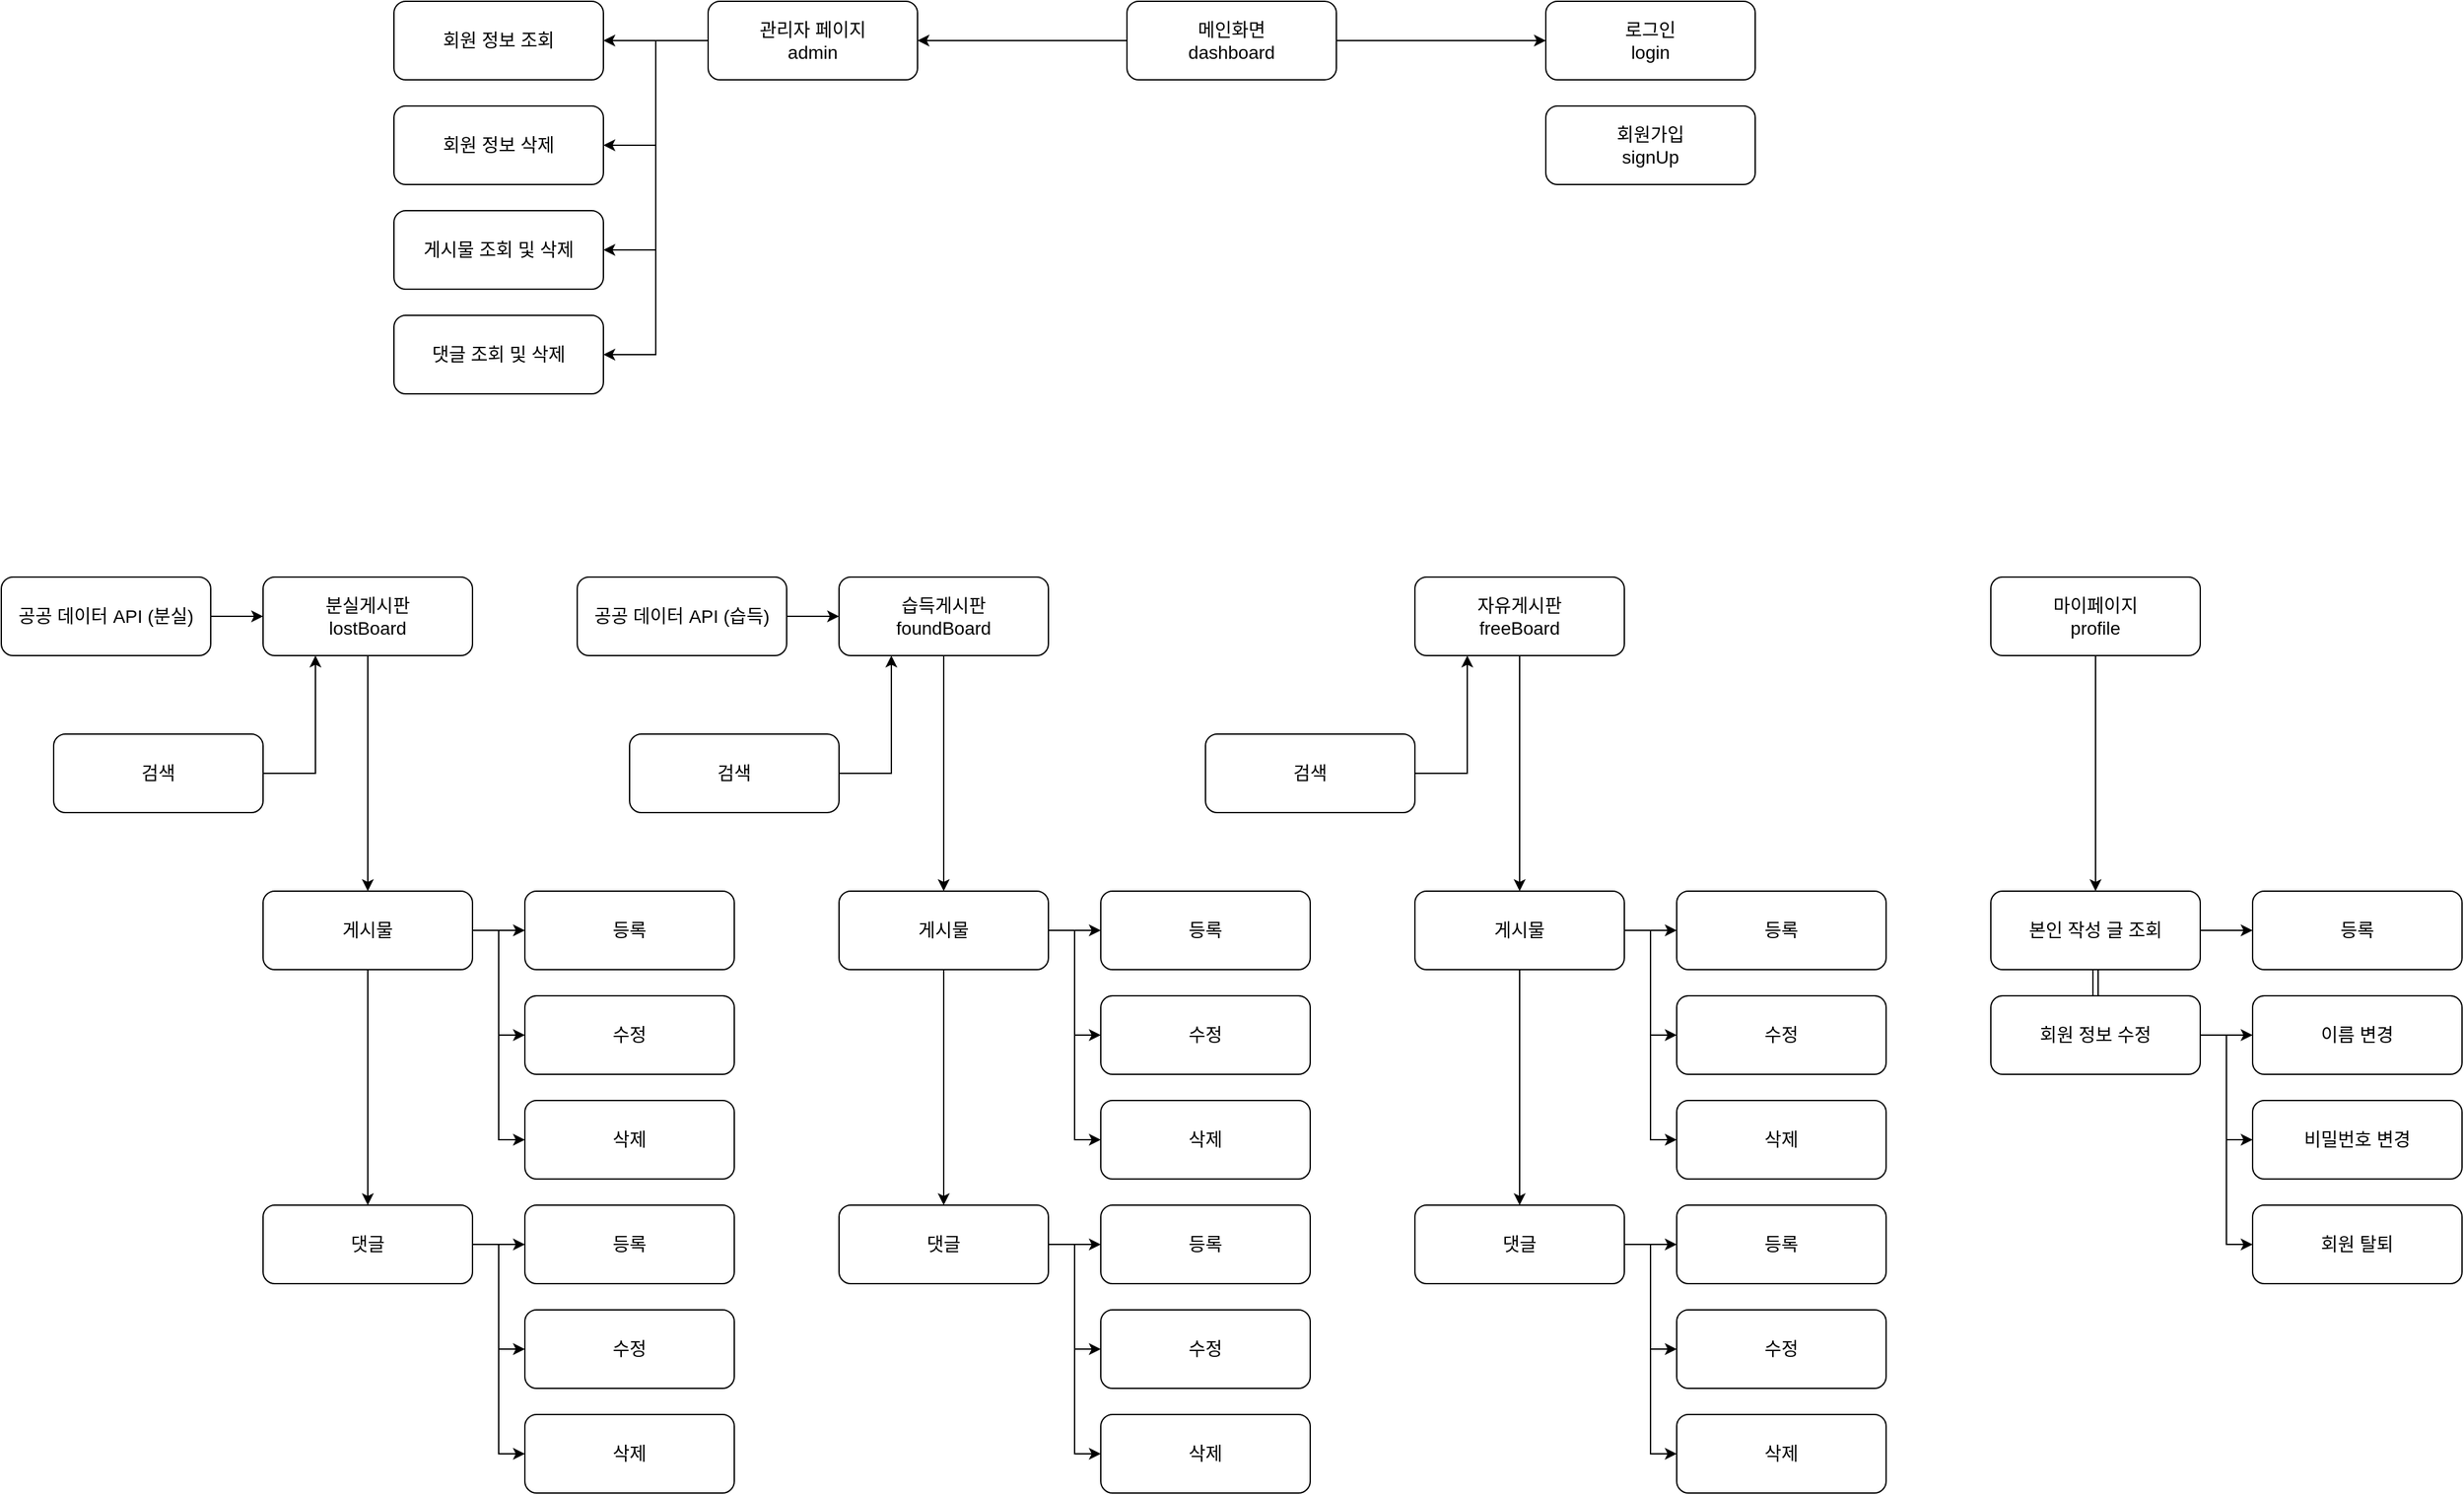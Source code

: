 <mxfile version="26.0.2">
  <diagram name="페이지-1" id="_87OChc9BNhwI5TAwqnL">
    <mxGraphModel dx="2571" dy="1059" grid="1" gridSize="10" guides="1" tooltips="1" connect="1" arrows="1" fold="1" page="1" pageScale="1" pageWidth="827" pageHeight="1169" math="0" shadow="0">
      <root>
        <mxCell id="0" />
        <mxCell id="1" parent="0" />
        <mxCell id="xvEcZ2uiqvQhT_U-qP0b-131" style="edgeStyle=orthogonalEdgeStyle;rounded=0;orthogonalLoop=1;jettySize=auto;html=1;exitX=0;exitY=0.5;exitDx=0;exitDy=0;entryX=1;entryY=0.5;entryDx=0;entryDy=0;" edge="1" parent="1" source="xvEcZ2uiqvQhT_U-qP0b-1" target="xvEcZ2uiqvQhT_U-qP0b-95">
          <mxGeometry relative="1" as="geometry" />
        </mxCell>
        <mxCell id="xvEcZ2uiqvQhT_U-qP0b-136" style="edgeStyle=orthogonalEdgeStyle;rounded=0;orthogonalLoop=1;jettySize=auto;html=1;exitX=1;exitY=0.5;exitDx=0;exitDy=0;entryX=0;entryY=0.5;entryDx=0;entryDy=0;" edge="1" parent="1" source="xvEcZ2uiqvQhT_U-qP0b-1" target="xvEcZ2uiqvQhT_U-qP0b-101">
          <mxGeometry relative="1" as="geometry" />
        </mxCell>
        <mxCell id="xvEcZ2uiqvQhT_U-qP0b-1" value="&lt;font style=&quot;font-size: 14px;&quot;&gt;메인화면&lt;/font&gt;&lt;div&gt;&lt;font style=&quot;font-size: 14px;&quot;&gt;dashboard&lt;/font&gt;&lt;/div&gt;" style="rounded=1;whiteSpace=wrap;html=1;" vertex="1" parent="1">
          <mxGeometry x="320" y="370" width="160" height="60" as="geometry" />
        </mxCell>
        <mxCell id="xvEcZ2uiqvQhT_U-qP0b-132" style="edgeStyle=orthogonalEdgeStyle;rounded=0;orthogonalLoop=1;jettySize=auto;html=1;exitX=0;exitY=0.5;exitDx=0;exitDy=0;entryX=1;entryY=0.5;entryDx=0;entryDy=0;" edge="1" parent="1" source="xvEcZ2uiqvQhT_U-qP0b-95" target="xvEcZ2uiqvQhT_U-qP0b-97">
          <mxGeometry relative="1" as="geometry" />
        </mxCell>
        <mxCell id="xvEcZ2uiqvQhT_U-qP0b-133" style="edgeStyle=orthogonalEdgeStyle;rounded=0;orthogonalLoop=1;jettySize=auto;html=1;exitX=0;exitY=0.5;exitDx=0;exitDy=0;entryX=1;entryY=0.5;entryDx=0;entryDy=0;" edge="1" parent="1" source="xvEcZ2uiqvQhT_U-qP0b-95" target="xvEcZ2uiqvQhT_U-qP0b-98">
          <mxGeometry relative="1" as="geometry" />
        </mxCell>
        <mxCell id="xvEcZ2uiqvQhT_U-qP0b-134" style="edgeStyle=orthogonalEdgeStyle;rounded=0;orthogonalLoop=1;jettySize=auto;html=1;exitX=0;exitY=0.5;exitDx=0;exitDy=0;entryX=1;entryY=0.5;entryDx=0;entryDy=0;" edge="1" parent="1" source="xvEcZ2uiqvQhT_U-qP0b-95" target="xvEcZ2uiqvQhT_U-qP0b-99">
          <mxGeometry relative="1" as="geometry" />
        </mxCell>
        <mxCell id="xvEcZ2uiqvQhT_U-qP0b-135" style="edgeStyle=orthogonalEdgeStyle;rounded=0;orthogonalLoop=1;jettySize=auto;html=1;exitX=0;exitY=0.5;exitDx=0;exitDy=0;entryX=1;entryY=0.5;entryDx=0;entryDy=0;" edge="1" parent="1" source="xvEcZ2uiqvQhT_U-qP0b-95" target="xvEcZ2uiqvQhT_U-qP0b-100">
          <mxGeometry relative="1" as="geometry" />
        </mxCell>
        <mxCell id="xvEcZ2uiqvQhT_U-qP0b-95" value="&lt;span style=&quot;font-size: 14px;&quot;&gt;관리자 페이지&lt;/span&gt;&lt;div&gt;&lt;span style=&quot;font-size: 14px;&quot;&gt;admin&lt;/span&gt;&lt;/div&gt;" style="rounded=1;whiteSpace=wrap;html=1;" vertex="1" parent="1">
          <mxGeometry y="370" width="160" height="60" as="geometry" />
        </mxCell>
        <mxCell id="xvEcZ2uiqvQhT_U-qP0b-97" value="&lt;span style=&quot;font-size: 14px;&quot;&gt;회원 정보 조회&lt;/span&gt;" style="rounded=1;whiteSpace=wrap;html=1;" vertex="1" parent="1">
          <mxGeometry x="-240" y="370" width="160" height="60" as="geometry" />
        </mxCell>
        <mxCell id="xvEcZ2uiqvQhT_U-qP0b-98" value="&lt;span style=&quot;font-size: 14px;&quot;&gt;회원 정보 삭제&lt;/span&gt;" style="rounded=1;whiteSpace=wrap;html=1;" vertex="1" parent="1">
          <mxGeometry x="-240" y="450" width="160" height="60" as="geometry" />
        </mxCell>
        <mxCell id="xvEcZ2uiqvQhT_U-qP0b-99" value="&lt;span style=&quot;font-size: 14px;&quot;&gt;게시물 조회 및 삭제&lt;/span&gt;" style="rounded=1;whiteSpace=wrap;html=1;" vertex="1" parent="1">
          <mxGeometry x="-240" y="530" width="160" height="60" as="geometry" />
        </mxCell>
        <mxCell id="xvEcZ2uiqvQhT_U-qP0b-100" value="&lt;span style=&quot;font-size: 14px;&quot;&gt;댓글 조회 및 삭제&lt;/span&gt;" style="rounded=1;whiteSpace=wrap;html=1;" vertex="1" parent="1">
          <mxGeometry x="-240" y="610" width="160" height="60" as="geometry" />
        </mxCell>
        <mxCell id="xvEcZ2uiqvQhT_U-qP0b-101" value="&lt;span style=&quot;font-size: 14px;&quot;&gt;로그인&lt;/span&gt;&lt;div&gt;&lt;span style=&quot;font-size: 14px;&quot;&gt;login&lt;/span&gt;&lt;/div&gt;" style="rounded=1;whiteSpace=wrap;html=1;" vertex="1" parent="1">
          <mxGeometry x="640" y="370" width="160" height="60" as="geometry" />
        </mxCell>
        <mxCell id="xvEcZ2uiqvQhT_U-qP0b-102" value="&lt;span style=&quot;font-size: 14px;&quot;&gt;회원가입&lt;/span&gt;&lt;div&gt;&lt;span style=&quot;font-size: 14px;&quot;&gt;signUp&lt;/span&gt;&lt;/div&gt;" style="rounded=1;whiteSpace=wrap;html=1;" vertex="1" parent="1">
          <mxGeometry x="640" y="450" width="160" height="60" as="geometry" />
        </mxCell>
        <mxCell id="xvEcZ2uiqvQhT_U-qP0b-181" style="edgeStyle=orthogonalEdgeStyle;rounded=0;orthogonalLoop=1;jettySize=auto;html=1;exitX=0.5;exitY=1;exitDx=0;exitDy=0;entryX=0.5;entryY=0;entryDx=0;entryDy=0;" edge="1" parent="1" source="xvEcZ2uiqvQhT_U-qP0b-103" target="xvEcZ2uiqvQhT_U-qP0b-107">
          <mxGeometry relative="1" as="geometry" />
        </mxCell>
        <mxCell id="xvEcZ2uiqvQhT_U-qP0b-103" value="&lt;span style=&quot;font-size: 14px;&quot;&gt;분실게시판&lt;/span&gt;&lt;div&gt;&lt;span style=&quot;font-size: 14px;&quot;&gt;lostBoard&lt;/span&gt;&lt;/div&gt;" style="rounded=1;whiteSpace=wrap;html=1;" vertex="1" parent="1">
          <mxGeometry x="-340" y="810" width="160" height="60" as="geometry" />
        </mxCell>
        <mxCell id="xvEcZ2uiqvQhT_U-qP0b-104" value="&lt;span style=&quot;font-size: 14px;&quot;&gt;삭제&lt;/span&gt;" style="rounded=1;whiteSpace=wrap;html=1;" vertex="1" parent="1">
          <mxGeometry x="-140" y="1210" width="160" height="60" as="geometry" />
        </mxCell>
        <mxCell id="xvEcZ2uiqvQhT_U-qP0b-105" value="&lt;span style=&quot;font-size: 14px;&quot;&gt;등록&lt;/span&gt;" style="rounded=1;whiteSpace=wrap;html=1;" vertex="1" parent="1">
          <mxGeometry x="-140" y="1050" width="160" height="60" as="geometry" />
        </mxCell>
        <mxCell id="xvEcZ2uiqvQhT_U-qP0b-106" value="&lt;span style=&quot;font-size: 14px;&quot;&gt;수정&lt;/span&gt;" style="rounded=1;whiteSpace=wrap;html=1;" vertex="1" parent="1">
          <mxGeometry x="-140" y="1130" width="160" height="60" as="geometry" />
        </mxCell>
        <mxCell id="xvEcZ2uiqvQhT_U-qP0b-182" style="edgeStyle=orthogonalEdgeStyle;rounded=0;orthogonalLoop=1;jettySize=auto;html=1;exitX=0.5;exitY=1;exitDx=0;exitDy=0;entryX=0.5;entryY=0;entryDx=0;entryDy=0;" edge="1" parent="1" source="xvEcZ2uiqvQhT_U-qP0b-107" target="xvEcZ2uiqvQhT_U-qP0b-111">
          <mxGeometry relative="1" as="geometry" />
        </mxCell>
        <mxCell id="xvEcZ2uiqvQhT_U-qP0b-183" style="edgeStyle=orthogonalEdgeStyle;rounded=0;orthogonalLoop=1;jettySize=auto;html=1;exitX=1;exitY=0.5;exitDx=0;exitDy=0;entryX=0;entryY=0.5;entryDx=0;entryDy=0;" edge="1" parent="1" source="xvEcZ2uiqvQhT_U-qP0b-107" target="xvEcZ2uiqvQhT_U-qP0b-105">
          <mxGeometry relative="1" as="geometry" />
        </mxCell>
        <mxCell id="xvEcZ2uiqvQhT_U-qP0b-184" style="edgeStyle=orthogonalEdgeStyle;rounded=0;orthogonalLoop=1;jettySize=auto;html=1;exitX=1;exitY=0.5;exitDx=0;exitDy=0;entryX=0;entryY=0.5;entryDx=0;entryDy=0;" edge="1" parent="1" source="xvEcZ2uiqvQhT_U-qP0b-107" target="xvEcZ2uiqvQhT_U-qP0b-106">
          <mxGeometry relative="1" as="geometry" />
        </mxCell>
        <mxCell id="xvEcZ2uiqvQhT_U-qP0b-185" style="edgeStyle=orthogonalEdgeStyle;rounded=0;orthogonalLoop=1;jettySize=auto;html=1;exitX=1;exitY=0.5;exitDx=0;exitDy=0;entryX=0;entryY=0.5;entryDx=0;entryDy=0;" edge="1" parent="1" source="xvEcZ2uiqvQhT_U-qP0b-107" target="xvEcZ2uiqvQhT_U-qP0b-104">
          <mxGeometry relative="1" as="geometry" />
        </mxCell>
        <mxCell id="xvEcZ2uiqvQhT_U-qP0b-107" value="&lt;span style=&quot;font-size: 14px;&quot;&gt;게시물&lt;/span&gt;" style="rounded=1;whiteSpace=wrap;html=1;" vertex="1" parent="1">
          <mxGeometry x="-340" y="1050" width="160" height="60" as="geometry" />
        </mxCell>
        <mxCell id="xvEcZ2uiqvQhT_U-qP0b-108" value="&lt;span style=&quot;font-size: 14px;&quot;&gt;삭제&lt;/span&gt;" style="rounded=1;whiteSpace=wrap;html=1;" vertex="1" parent="1">
          <mxGeometry x="-140" y="1450" width="160" height="60" as="geometry" />
        </mxCell>
        <mxCell id="xvEcZ2uiqvQhT_U-qP0b-109" value="&lt;span style=&quot;font-size: 14px;&quot;&gt;등록&lt;/span&gt;" style="rounded=1;whiteSpace=wrap;html=1;" vertex="1" parent="1">
          <mxGeometry x="-140" y="1290" width="160" height="60" as="geometry" />
        </mxCell>
        <mxCell id="xvEcZ2uiqvQhT_U-qP0b-110" value="&lt;span style=&quot;font-size: 14px;&quot;&gt;수정&lt;/span&gt;" style="rounded=1;whiteSpace=wrap;html=1;" vertex="1" parent="1">
          <mxGeometry x="-140" y="1370" width="160" height="60" as="geometry" />
        </mxCell>
        <mxCell id="xvEcZ2uiqvQhT_U-qP0b-186" style="edgeStyle=orthogonalEdgeStyle;rounded=0;orthogonalLoop=1;jettySize=auto;html=1;exitX=1;exitY=0.5;exitDx=0;exitDy=0;entryX=0;entryY=0.5;entryDx=0;entryDy=0;" edge="1" parent="1" source="xvEcZ2uiqvQhT_U-qP0b-111" target="xvEcZ2uiqvQhT_U-qP0b-109">
          <mxGeometry relative="1" as="geometry" />
        </mxCell>
        <mxCell id="xvEcZ2uiqvQhT_U-qP0b-187" style="edgeStyle=orthogonalEdgeStyle;rounded=0;orthogonalLoop=1;jettySize=auto;html=1;exitX=1;exitY=0.5;exitDx=0;exitDy=0;entryX=0;entryY=0.5;entryDx=0;entryDy=0;" edge="1" parent="1" source="xvEcZ2uiqvQhT_U-qP0b-111" target="xvEcZ2uiqvQhT_U-qP0b-110">
          <mxGeometry relative="1" as="geometry" />
        </mxCell>
        <mxCell id="xvEcZ2uiqvQhT_U-qP0b-188" style="edgeStyle=orthogonalEdgeStyle;rounded=0;orthogonalLoop=1;jettySize=auto;html=1;exitX=1;exitY=0.5;exitDx=0;exitDy=0;entryX=0;entryY=0.5;entryDx=0;entryDy=0;" edge="1" parent="1" source="xvEcZ2uiqvQhT_U-qP0b-111" target="xvEcZ2uiqvQhT_U-qP0b-108">
          <mxGeometry relative="1" as="geometry" />
        </mxCell>
        <mxCell id="xvEcZ2uiqvQhT_U-qP0b-111" value="&lt;span style=&quot;font-size: 14px;&quot;&gt;댓글&lt;/span&gt;" style="rounded=1;whiteSpace=wrap;html=1;" vertex="1" parent="1">
          <mxGeometry x="-340" y="1290" width="160" height="60" as="geometry" />
        </mxCell>
        <mxCell id="xvEcZ2uiqvQhT_U-qP0b-189" style="edgeStyle=orthogonalEdgeStyle;rounded=0;orthogonalLoop=1;jettySize=auto;html=1;exitX=0.5;exitY=1;exitDx=0;exitDy=0;entryX=0.5;entryY=0;entryDx=0;entryDy=0;" edge="1" parent="1" source="xvEcZ2uiqvQhT_U-qP0b-142" target="xvEcZ2uiqvQhT_U-qP0b-146">
          <mxGeometry relative="1" as="geometry" />
        </mxCell>
        <mxCell id="xvEcZ2uiqvQhT_U-qP0b-142" value="&lt;span style=&quot;font-size: 14px;&quot;&gt;습득게시판&lt;/span&gt;&lt;div&gt;&lt;span style=&quot;font-size: 14px;&quot;&gt;foundBoard&lt;/span&gt;&lt;/div&gt;" style="rounded=1;whiteSpace=wrap;html=1;" vertex="1" parent="1">
          <mxGeometry x="100" y="810" width="160" height="60" as="geometry" />
        </mxCell>
        <mxCell id="xvEcZ2uiqvQhT_U-qP0b-143" value="&lt;span style=&quot;font-size: 14px;&quot;&gt;삭제&lt;/span&gt;" style="rounded=1;whiteSpace=wrap;html=1;" vertex="1" parent="1">
          <mxGeometry x="300" y="1210" width="160" height="60" as="geometry" />
        </mxCell>
        <mxCell id="xvEcZ2uiqvQhT_U-qP0b-144" value="&lt;span style=&quot;font-size: 14px;&quot;&gt;등록&lt;/span&gt;" style="rounded=1;whiteSpace=wrap;html=1;" vertex="1" parent="1">
          <mxGeometry x="300" y="1050" width="160" height="60" as="geometry" />
        </mxCell>
        <mxCell id="xvEcZ2uiqvQhT_U-qP0b-145" value="&lt;span style=&quot;font-size: 14px;&quot;&gt;수정&lt;/span&gt;" style="rounded=1;whiteSpace=wrap;html=1;" vertex="1" parent="1">
          <mxGeometry x="300" y="1130" width="160" height="60" as="geometry" />
        </mxCell>
        <mxCell id="xvEcZ2uiqvQhT_U-qP0b-190" style="edgeStyle=orthogonalEdgeStyle;rounded=0;orthogonalLoop=1;jettySize=auto;html=1;exitX=0.5;exitY=1;exitDx=0;exitDy=0;entryX=0.5;entryY=0;entryDx=0;entryDy=0;" edge="1" parent="1" source="xvEcZ2uiqvQhT_U-qP0b-146" target="xvEcZ2uiqvQhT_U-qP0b-150">
          <mxGeometry relative="1" as="geometry" />
        </mxCell>
        <mxCell id="xvEcZ2uiqvQhT_U-qP0b-191" style="edgeStyle=orthogonalEdgeStyle;rounded=0;orthogonalLoop=1;jettySize=auto;html=1;exitX=1;exitY=0.5;exitDx=0;exitDy=0;entryX=0;entryY=0.5;entryDx=0;entryDy=0;" edge="1" parent="1" source="xvEcZ2uiqvQhT_U-qP0b-146" target="xvEcZ2uiqvQhT_U-qP0b-144">
          <mxGeometry relative="1" as="geometry" />
        </mxCell>
        <mxCell id="xvEcZ2uiqvQhT_U-qP0b-192" style="edgeStyle=orthogonalEdgeStyle;rounded=0;orthogonalLoop=1;jettySize=auto;html=1;exitX=1;exitY=0.5;exitDx=0;exitDy=0;entryX=0;entryY=0.5;entryDx=0;entryDy=0;" edge="1" parent="1" source="xvEcZ2uiqvQhT_U-qP0b-146" target="xvEcZ2uiqvQhT_U-qP0b-145">
          <mxGeometry relative="1" as="geometry" />
        </mxCell>
        <mxCell id="xvEcZ2uiqvQhT_U-qP0b-193" style="edgeStyle=orthogonalEdgeStyle;rounded=0;orthogonalLoop=1;jettySize=auto;html=1;exitX=1;exitY=0.5;exitDx=0;exitDy=0;entryX=0;entryY=0.5;entryDx=0;entryDy=0;" edge="1" parent="1" source="xvEcZ2uiqvQhT_U-qP0b-146" target="xvEcZ2uiqvQhT_U-qP0b-143">
          <mxGeometry relative="1" as="geometry" />
        </mxCell>
        <mxCell id="xvEcZ2uiqvQhT_U-qP0b-146" value="&lt;span style=&quot;font-size: 14px;&quot;&gt;게시물&lt;/span&gt;" style="rounded=1;whiteSpace=wrap;html=1;" vertex="1" parent="1">
          <mxGeometry x="100" y="1050" width="160" height="60" as="geometry" />
        </mxCell>
        <mxCell id="xvEcZ2uiqvQhT_U-qP0b-147" value="&lt;span style=&quot;font-size: 14px;&quot;&gt;삭제&lt;/span&gt;" style="rounded=1;whiteSpace=wrap;html=1;" vertex="1" parent="1">
          <mxGeometry x="300" y="1450" width="160" height="60" as="geometry" />
        </mxCell>
        <mxCell id="xvEcZ2uiqvQhT_U-qP0b-148" value="&lt;span style=&quot;font-size: 14px;&quot;&gt;등록&lt;/span&gt;" style="rounded=1;whiteSpace=wrap;html=1;" vertex="1" parent="1">
          <mxGeometry x="300" y="1290" width="160" height="60" as="geometry" />
        </mxCell>
        <mxCell id="xvEcZ2uiqvQhT_U-qP0b-149" value="&lt;span style=&quot;font-size: 14px;&quot;&gt;수정&lt;/span&gt;" style="rounded=1;whiteSpace=wrap;html=1;" vertex="1" parent="1">
          <mxGeometry x="300" y="1370" width="160" height="60" as="geometry" />
        </mxCell>
        <mxCell id="xvEcZ2uiqvQhT_U-qP0b-194" style="edgeStyle=orthogonalEdgeStyle;rounded=0;orthogonalLoop=1;jettySize=auto;html=1;exitX=1;exitY=0.5;exitDx=0;exitDy=0;entryX=0;entryY=0.5;entryDx=0;entryDy=0;" edge="1" parent="1" source="xvEcZ2uiqvQhT_U-qP0b-150" target="xvEcZ2uiqvQhT_U-qP0b-148">
          <mxGeometry relative="1" as="geometry" />
        </mxCell>
        <mxCell id="xvEcZ2uiqvQhT_U-qP0b-195" style="edgeStyle=orthogonalEdgeStyle;rounded=0;orthogonalLoop=1;jettySize=auto;html=1;exitX=1;exitY=0.5;exitDx=0;exitDy=0;entryX=0;entryY=0.5;entryDx=0;entryDy=0;" edge="1" parent="1" source="xvEcZ2uiqvQhT_U-qP0b-150" target="xvEcZ2uiqvQhT_U-qP0b-149">
          <mxGeometry relative="1" as="geometry" />
        </mxCell>
        <mxCell id="xvEcZ2uiqvQhT_U-qP0b-196" style="edgeStyle=orthogonalEdgeStyle;rounded=0;orthogonalLoop=1;jettySize=auto;html=1;exitX=1;exitY=0.5;exitDx=0;exitDy=0;entryX=0;entryY=0.5;entryDx=0;entryDy=0;" edge="1" parent="1" source="xvEcZ2uiqvQhT_U-qP0b-150" target="xvEcZ2uiqvQhT_U-qP0b-147">
          <mxGeometry relative="1" as="geometry" />
        </mxCell>
        <mxCell id="xvEcZ2uiqvQhT_U-qP0b-150" value="&lt;span style=&quot;font-size: 14px;&quot;&gt;댓글&lt;/span&gt;" style="rounded=1;whiteSpace=wrap;html=1;" vertex="1" parent="1">
          <mxGeometry x="100" y="1290" width="160" height="60" as="geometry" />
        </mxCell>
        <mxCell id="xvEcZ2uiqvQhT_U-qP0b-197" style="edgeStyle=orthogonalEdgeStyle;rounded=0;orthogonalLoop=1;jettySize=auto;html=1;exitX=0.5;exitY=1;exitDx=0;exitDy=0;entryX=0.5;entryY=0;entryDx=0;entryDy=0;" edge="1" parent="1" source="xvEcZ2uiqvQhT_U-qP0b-151" target="xvEcZ2uiqvQhT_U-qP0b-155">
          <mxGeometry relative="1" as="geometry" />
        </mxCell>
        <mxCell id="xvEcZ2uiqvQhT_U-qP0b-151" value="&lt;span style=&quot;font-size: 14px;&quot;&gt;자유게시판&lt;/span&gt;&lt;div&gt;&lt;span style=&quot;font-size: 14px;&quot;&gt;freeBoard&lt;/span&gt;&lt;/div&gt;" style="rounded=1;whiteSpace=wrap;html=1;" vertex="1" parent="1">
          <mxGeometry x="540" y="810" width="160" height="60" as="geometry" />
        </mxCell>
        <mxCell id="xvEcZ2uiqvQhT_U-qP0b-152" value="&lt;span style=&quot;font-size: 14px;&quot;&gt;삭제&lt;/span&gt;" style="rounded=1;whiteSpace=wrap;html=1;" vertex="1" parent="1">
          <mxGeometry x="740" y="1210" width="160" height="60" as="geometry" />
        </mxCell>
        <mxCell id="xvEcZ2uiqvQhT_U-qP0b-153" value="&lt;span style=&quot;font-size: 14px;&quot;&gt;등록&lt;/span&gt;" style="rounded=1;whiteSpace=wrap;html=1;" vertex="1" parent="1">
          <mxGeometry x="740" y="1050" width="160" height="60" as="geometry" />
        </mxCell>
        <mxCell id="xvEcZ2uiqvQhT_U-qP0b-154" value="&lt;span style=&quot;font-size: 14px;&quot;&gt;수정&lt;/span&gt;" style="rounded=1;whiteSpace=wrap;html=1;" vertex="1" parent="1">
          <mxGeometry x="740" y="1130" width="160" height="60" as="geometry" />
        </mxCell>
        <mxCell id="xvEcZ2uiqvQhT_U-qP0b-198" style="edgeStyle=orthogonalEdgeStyle;rounded=0;orthogonalLoop=1;jettySize=auto;html=1;exitX=0.5;exitY=1;exitDx=0;exitDy=0;entryX=0.5;entryY=0;entryDx=0;entryDy=0;" edge="1" parent="1" source="xvEcZ2uiqvQhT_U-qP0b-155" target="xvEcZ2uiqvQhT_U-qP0b-159">
          <mxGeometry relative="1" as="geometry" />
        </mxCell>
        <mxCell id="xvEcZ2uiqvQhT_U-qP0b-199" style="edgeStyle=orthogonalEdgeStyle;rounded=0;orthogonalLoop=1;jettySize=auto;html=1;exitX=1;exitY=0.5;exitDx=0;exitDy=0;entryX=0;entryY=0.5;entryDx=0;entryDy=0;" edge="1" parent="1" source="xvEcZ2uiqvQhT_U-qP0b-155" target="xvEcZ2uiqvQhT_U-qP0b-153">
          <mxGeometry relative="1" as="geometry" />
        </mxCell>
        <mxCell id="xvEcZ2uiqvQhT_U-qP0b-200" style="edgeStyle=orthogonalEdgeStyle;rounded=0;orthogonalLoop=1;jettySize=auto;html=1;exitX=1;exitY=0.5;exitDx=0;exitDy=0;entryX=0;entryY=0.5;entryDx=0;entryDy=0;" edge="1" parent="1" source="xvEcZ2uiqvQhT_U-qP0b-155" target="xvEcZ2uiqvQhT_U-qP0b-154">
          <mxGeometry relative="1" as="geometry" />
        </mxCell>
        <mxCell id="xvEcZ2uiqvQhT_U-qP0b-201" style="edgeStyle=orthogonalEdgeStyle;rounded=0;orthogonalLoop=1;jettySize=auto;html=1;exitX=1;exitY=0.5;exitDx=0;exitDy=0;entryX=0;entryY=0.5;entryDx=0;entryDy=0;" edge="1" parent="1" source="xvEcZ2uiqvQhT_U-qP0b-155" target="xvEcZ2uiqvQhT_U-qP0b-152">
          <mxGeometry relative="1" as="geometry" />
        </mxCell>
        <mxCell id="xvEcZ2uiqvQhT_U-qP0b-155" value="&lt;span style=&quot;font-size: 14px;&quot;&gt;게시물&lt;/span&gt;" style="rounded=1;whiteSpace=wrap;html=1;" vertex="1" parent="1">
          <mxGeometry x="540" y="1050" width="160" height="60" as="geometry" />
        </mxCell>
        <mxCell id="xvEcZ2uiqvQhT_U-qP0b-156" value="&lt;span style=&quot;font-size: 14px;&quot;&gt;삭제&lt;/span&gt;" style="rounded=1;whiteSpace=wrap;html=1;" vertex="1" parent="1">
          <mxGeometry x="740" y="1450" width="160" height="60" as="geometry" />
        </mxCell>
        <mxCell id="xvEcZ2uiqvQhT_U-qP0b-157" value="&lt;span style=&quot;font-size: 14px;&quot;&gt;등록&lt;/span&gt;" style="rounded=1;whiteSpace=wrap;html=1;" vertex="1" parent="1">
          <mxGeometry x="740" y="1290" width="160" height="60" as="geometry" />
        </mxCell>
        <mxCell id="xvEcZ2uiqvQhT_U-qP0b-158" value="&lt;span style=&quot;font-size: 14px;&quot;&gt;수정&lt;/span&gt;" style="rounded=1;whiteSpace=wrap;html=1;" vertex="1" parent="1">
          <mxGeometry x="740" y="1370" width="160" height="60" as="geometry" />
        </mxCell>
        <mxCell id="xvEcZ2uiqvQhT_U-qP0b-203" style="edgeStyle=orthogonalEdgeStyle;rounded=0;orthogonalLoop=1;jettySize=auto;html=1;exitX=1;exitY=0.5;exitDx=0;exitDy=0;entryX=0;entryY=0.5;entryDx=0;entryDy=0;" edge="1" parent="1" source="xvEcZ2uiqvQhT_U-qP0b-159" target="xvEcZ2uiqvQhT_U-qP0b-157">
          <mxGeometry relative="1" as="geometry" />
        </mxCell>
        <mxCell id="xvEcZ2uiqvQhT_U-qP0b-204" style="edgeStyle=orthogonalEdgeStyle;rounded=0;orthogonalLoop=1;jettySize=auto;html=1;exitX=1;exitY=0.5;exitDx=0;exitDy=0;entryX=0;entryY=0.5;entryDx=0;entryDy=0;" edge="1" parent="1" source="xvEcZ2uiqvQhT_U-qP0b-159" target="xvEcZ2uiqvQhT_U-qP0b-158">
          <mxGeometry relative="1" as="geometry" />
        </mxCell>
        <mxCell id="xvEcZ2uiqvQhT_U-qP0b-205" style="edgeStyle=orthogonalEdgeStyle;rounded=0;orthogonalLoop=1;jettySize=auto;html=1;exitX=1;exitY=0.5;exitDx=0;exitDy=0;entryX=0;entryY=0.5;entryDx=0;entryDy=0;" edge="1" parent="1" source="xvEcZ2uiqvQhT_U-qP0b-159" target="xvEcZ2uiqvQhT_U-qP0b-156">
          <mxGeometry relative="1" as="geometry" />
        </mxCell>
        <mxCell id="xvEcZ2uiqvQhT_U-qP0b-159" value="&lt;span style=&quot;font-size: 14px;&quot;&gt;댓글&lt;/span&gt;" style="rounded=1;whiteSpace=wrap;html=1;" vertex="1" parent="1">
          <mxGeometry x="540" y="1290" width="160" height="60" as="geometry" />
        </mxCell>
        <mxCell id="xvEcZ2uiqvQhT_U-qP0b-176" style="edgeStyle=orthogonalEdgeStyle;rounded=0;orthogonalLoop=1;jettySize=auto;html=1;exitX=1;exitY=0.5;exitDx=0;exitDy=0;entryX=0;entryY=0.5;entryDx=0;entryDy=0;" edge="1" parent="1" source="xvEcZ2uiqvQhT_U-qP0b-160" target="xvEcZ2uiqvQhT_U-qP0b-103">
          <mxGeometry relative="1" as="geometry" />
        </mxCell>
        <mxCell id="xvEcZ2uiqvQhT_U-qP0b-160" value="&lt;span style=&quot;font-size: 14px;&quot;&gt;공공 데이터 API (분실)&lt;/span&gt;" style="rounded=1;whiteSpace=wrap;html=1;" vertex="1" parent="1">
          <mxGeometry x="-540" y="810" width="160" height="60" as="geometry" />
        </mxCell>
        <mxCell id="xvEcZ2uiqvQhT_U-qP0b-175" style="edgeStyle=orthogonalEdgeStyle;rounded=0;orthogonalLoop=1;jettySize=auto;html=1;exitX=1;exitY=0.5;exitDx=0;exitDy=0;entryX=0;entryY=0.5;entryDx=0;entryDy=0;" edge="1" parent="1" source="xvEcZ2uiqvQhT_U-qP0b-161" target="xvEcZ2uiqvQhT_U-qP0b-142">
          <mxGeometry relative="1" as="geometry" />
        </mxCell>
        <mxCell id="xvEcZ2uiqvQhT_U-qP0b-161" value="&lt;span style=&quot;font-size: 14px;&quot;&gt;공공 데이터 API (습득)&lt;/span&gt;" style="rounded=1;whiteSpace=wrap;html=1;" vertex="1" parent="1">
          <mxGeometry x="-100" y="810" width="160" height="60" as="geometry" />
        </mxCell>
        <mxCell id="xvEcZ2uiqvQhT_U-qP0b-180" style="edgeStyle=orthogonalEdgeStyle;rounded=0;orthogonalLoop=1;jettySize=auto;html=1;exitX=1;exitY=0.5;exitDx=0;exitDy=0;entryX=0.25;entryY=1;entryDx=0;entryDy=0;" edge="1" parent="1" source="xvEcZ2uiqvQhT_U-qP0b-162" target="xvEcZ2uiqvQhT_U-qP0b-103">
          <mxGeometry relative="1" as="geometry" />
        </mxCell>
        <mxCell id="xvEcZ2uiqvQhT_U-qP0b-162" value="&lt;span style=&quot;font-size: 14px;&quot;&gt;검색&lt;/span&gt;" style="rounded=1;whiteSpace=wrap;html=1;" vertex="1" parent="1">
          <mxGeometry x="-500" y="930" width="160" height="60" as="geometry" />
        </mxCell>
        <mxCell id="xvEcZ2uiqvQhT_U-qP0b-178" style="edgeStyle=orthogonalEdgeStyle;rounded=0;orthogonalLoop=1;jettySize=auto;html=1;exitX=1;exitY=0.5;exitDx=0;exitDy=0;entryX=0.25;entryY=1;entryDx=0;entryDy=0;" edge="1" parent="1" source="xvEcZ2uiqvQhT_U-qP0b-163" target="xvEcZ2uiqvQhT_U-qP0b-142">
          <mxGeometry relative="1" as="geometry" />
        </mxCell>
        <mxCell id="xvEcZ2uiqvQhT_U-qP0b-163" value="&lt;span style=&quot;font-size: 14px;&quot;&gt;검색&lt;/span&gt;" style="rounded=1;whiteSpace=wrap;html=1;" vertex="1" parent="1">
          <mxGeometry x="-60" y="930" width="160" height="60" as="geometry" />
        </mxCell>
        <mxCell id="xvEcZ2uiqvQhT_U-qP0b-179" style="edgeStyle=orthogonalEdgeStyle;rounded=0;orthogonalLoop=1;jettySize=auto;html=1;exitX=1;exitY=0.5;exitDx=0;exitDy=0;entryX=0.25;entryY=1;entryDx=0;entryDy=0;" edge="1" parent="1" source="xvEcZ2uiqvQhT_U-qP0b-164" target="xvEcZ2uiqvQhT_U-qP0b-151">
          <mxGeometry relative="1" as="geometry" />
        </mxCell>
        <mxCell id="xvEcZ2uiqvQhT_U-qP0b-164" value="&lt;span style=&quot;font-size: 14px;&quot;&gt;검색&lt;/span&gt;" style="rounded=1;whiteSpace=wrap;html=1;" vertex="1" parent="1">
          <mxGeometry x="380" y="930" width="160" height="60" as="geometry" />
        </mxCell>
        <mxCell id="xvEcZ2uiqvQhT_U-qP0b-206" style="edgeStyle=orthogonalEdgeStyle;rounded=0;orthogonalLoop=1;jettySize=auto;html=1;exitX=0.5;exitY=1;exitDx=0;exitDy=0;entryX=0.5;entryY=0;entryDx=0;entryDy=0;" edge="1" parent="1" source="xvEcZ2uiqvQhT_U-qP0b-165" target="xvEcZ2uiqvQhT_U-qP0b-169">
          <mxGeometry relative="1" as="geometry" />
        </mxCell>
        <mxCell id="xvEcZ2uiqvQhT_U-qP0b-165" value="&lt;span style=&quot;font-size: 14px;&quot;&gt;마이페이지&lt;/span&gt;&lt;div&gt;&lt;span style=&quot;font-size: 14px;&quot;&gt;profile&lt;/span&gt;&lt;/div&gt;" style="rounded=1;whiteSpace=wrap;html=1;" vertex="1" parent="1">
          <mxGeometry x="980" y="810" width="160" height="60" as="geometry" />
        </mxCell>
        <mxCell id="xvEcZ2uiqvQhT_U-qP0b-167" value="&lt;span style=&quot;font-size: 14px;&quot;&gt;등록&lt;/span&gt;" style="rounded=1;whiteSpace=wrap;html=1;" vertex="1" parent="1">
          <mxGeometry x="1180" y="1050" width="160" height="60" as="geometry" />
        </mxCell>
        <mxCell id="xvEcZ2uiqvQhT_U-qP0b-207" style="edgeStyle=orthogonalEdgeStyle;rounded=0;orthogonalLoop=1;jettySize=auto;html=1;exitX=0.5;exitY=1;exitDx=0;exitDy=0;entryX=0.5;entryY=0;entryDx=0;entryDy=0;shape=link;" edge="1" parent="1" source="xvEcZ2uiqvQhT_U-qP0b-169" target="xvEcZ2uiqvQhT_U-qP0b-173">
          <mxGeometry relative="1" as="geometry" />
        </mxCell>
        <mxCell id="xvEcZ2uiqvQhT_U-qP0b-208" style="edgeStyle=orthogonalEdgeStyle;rounded=0;orthogonalLoop=1;jettySize=auto;html=1;exitX=1;exitY=0.5;exitDx=0;exitDy=0;entryX=0;entryY=0.5;entryDx=0;entryDy=0;" edge="1" parent="1" source="xvEcZ2uiqvQhT_U-qP0b-169" target="xvEcZ2uiqvQhT_U-qP0b-167">
          <mxGeometry relative="1" as="geometry" />
        </mxCell>
        <mxCell id="xvEcZ2uiqvQhT_U-qP0b-169" value="&lt;span style=&quot;font-size: 14px;&quot;&gt;본인 작성 글 조회&lt;/span&gt;" style="rounded=1;whiteSpace=wrap;html=1;" vertex="1" parent="1">
          <mxGeometry x="980" y="1050" width="160" height="60" as="geometry" />
        </mxCell>
        <mxCell id="xvEcZ2uiqvQhT_U-qP0b-170" value="&lt;span style=&quot;font-size: 14px;&quot;&gt;회원 탈퇴&lt;/span&gt;" style="rounded=1;whiteSpace=wrap;html=1;" vertex="1" parent="1">
          <mxGeometry x="1180" y="1290" width="160" height="60" as="geometry" />
        </mxCell>
        <mxCell id="xvEcZ2uiqvQhT_U-qP0b-171" value="&lt;span style=&quot;font-size: 14px;&quot;&gt;이름 변경&lt;/span&gt;" style="rounded=1;whiteSpace=wrap;html=1;" vertex="1" parent="1">
          <mxGeometry x="1180" y="1130" width="160" height="60" as="geometry" />
        </mxCell>
        <mxCell id="xvEcZ2uiqvQhT_U-qP0b-172" value="&lt;span style=&quot;font-size: 14px;&quot;&gt;비밀번호 변경&lt;/span&gt;" style="rounded=1;whiteSpace=wrap;html=1;" vertex="1" parent="1">
          <mxGeometry x="1180" y="1210" width="160" height="60" as="geometry" />
        </mxCell>
        <mxCell id="xvEcZ2uiqvQhT_U-qP0b-209" style="edgeStyle=orthogonalEdgeStyle;rounded=0;orthogonalLoop=1;jettySize=auto;html=1;exitX=1;exitY=0.5;exitDx=0;exitDy=0;entryX=0;entryY=0.5;entryDx=0;entryDy=0;" edge="1" parent="1" source="xvEcZ2uiqvQhT_U-qP0b-173" target="xvEcZ2uiqvQhT_U-qP0b-171">
          <mxGeometry relative="1" as="geometry" />
        </mxCell>
        <mxCell id="xvEcZ2uiqvQhT_U-qP0b-210" style="edgeStyle=orthogonalEdgeStyle;rounded=0;orthogonalLoop=1;jettySize=auto;html=1;exitX=1;exitY=0.5;exitDx=0;exitDy=0;entryX=0;entryY=0.5;entryDx=0;entryDy=0;" edge="1" parent="1" source="xvEcZ2uiqvQhT_U-qP0b-173" target="xvEcZ2uiqvQhT_U-qP0b-172">
          <mxGeometry relative="1" as="geometry" />
        </mxCell>
        <mxCell id="xvEcZ2uiqvQhT_U-qP0b-211" style="edgeStyle=orthogonalEdgeStyle;rounded=0;orthogonalLoop=1;jettySize=auto;html=1;exitX=1;exitY=0.5;exitDx=0;exitDy=0;entryX=0;entryY=0.5;entryDx=0;entryDy=0;" edge="1" parent="1" source="xvEcZ2uiqvQhT_U-qP0b-173" target="xvEcZ2uiqvQhT_U-qP0b-170">
          <mxGeometry relative="1" as="geometry" />
        </mxCell>
        <mxCell id="xvEcZ2uiqvQhT_U-qP0b-173" value="&lt;span style=&quot;font-size: 14px;&quot;&gt;회원 정보 수정&lt;/span&gt;" style="rounded=1;whiteSpace=wrap;html=1;" vertex="1" parent="1">
          <mxGeometry x="980" y="1130" width="160" height="60" as="geometry" />
        </mxCell>
      </root>
    </mxGraphModel>
  </diagram>
</mxfile>
